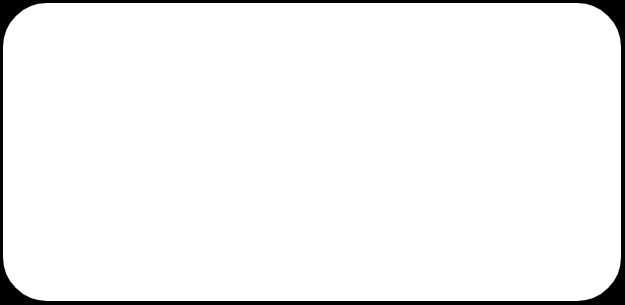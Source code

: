 <mxfile>
    <diagram id="Eu3VlYw1od8A-usKKEWh" name="Page-1">
        <mxGraphModel dx="664" dy="602" grid="1" gridSize="10" guides="1" tooltips="1" connect="1" arrows="1" fold="1" page="1" pageScale="1" pageWidth="1200" pageHeight="1600" background="#000000" math="0" shadow="0">
            <root>
                <mxCell id="0"/>
                <mxCell id="1" parent="0"/>
                <mxCell id="2" value="" style="rounded=1;whiteSpace=wrap;html=1;align=left;" vertex="1" parent="1">
                    <mxGeometry x="80" y="100" width="310" height="150" as="geometry"/>
                </mxCell>
            </root>
        </mxGraphModel>
    </diagram>
</mxfile>